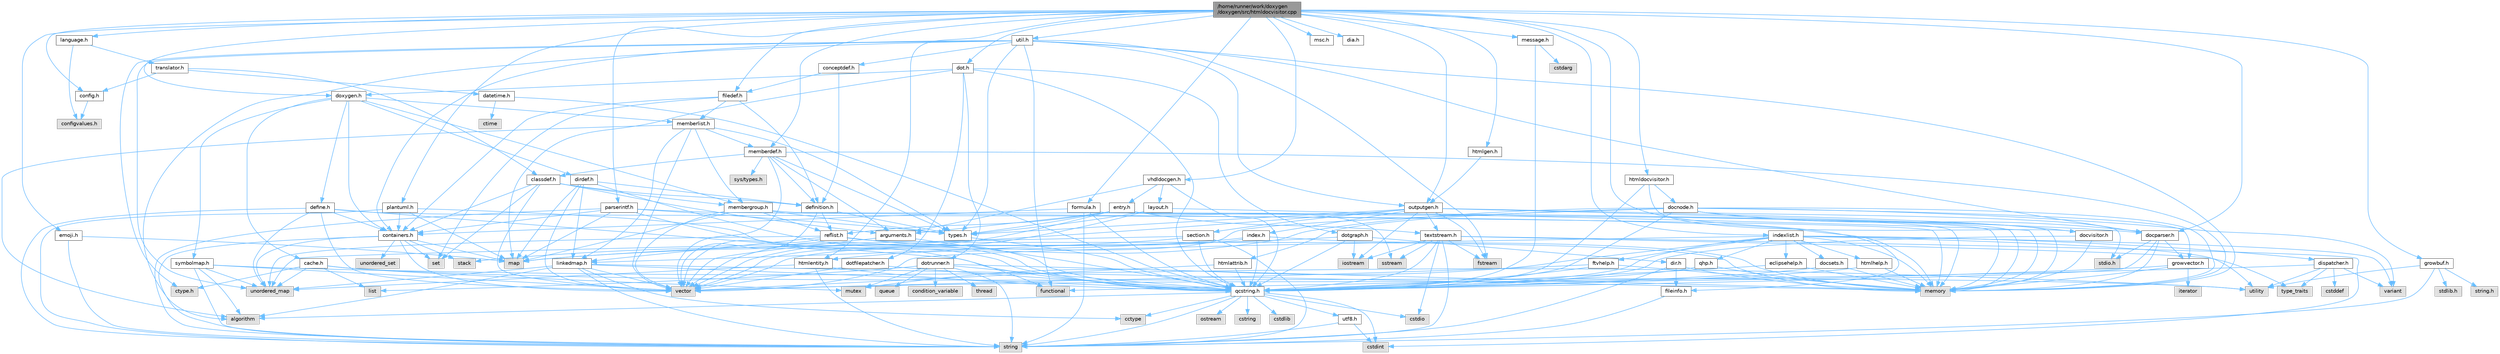 digraph "/home/runner/work/doxygen/doxygen/src/htmldocvisitor.cpp"
{
 // INTERACTIVE_SVG=YES
 // LATEX_PDF_SIZE
  bgcolor="transparent";
  edge [fontname=Helvetica,fontsize=10,labelfontname=Helvetica,labelfontsize=10];
  node [fontname=Helvetica,fontsize=10,shape=box,height=0.2,width=0.4];
  Node1 [label="/home/runner/work/doxygen\l/doxygen/src/htmldocvisitor.cpp",height=0.2,width=0.4,color="gray40", fillcolor="grey60", style="filled", fontcolor="black",tooltip=" "];
  Node1 -> Node2 [color="steelblue1",style="solid"];
  Node2 [label="htmldocvisitor.h",height=0.2,width=0.4,color="grey40", fillcolor="white", style="filled",URL="$d0/d71/htmldocvisitor_8h.html",tooltip=" "];
  Node2 -> Node3 [color="steelblue1",style="solid"];
  Node3 [label="docvisitor.h",height=0.2,width=0.4,color="grey40", fillcolor="white", style="filled",URL="$d2/d3c/docvisitor_8h.html",tooltip=" "];
  Node3 -> Node4 [color="steelblue1",style="solid"];
  Node4 [label="memory",height=0.2,width=0.4,color="grey60", fillcolor="#E0E0E0", style="filled",tooltip=" "];
  Node3 -> Node5 [color="steelblue1",style="solid"];
  Node5 [label="qcstring.h",height=0.2,width=0.4,color="grey40", fillcolor="white", style="filled",URL="$d7/d5c/qcstring_8h.html",tooltip=" "];
  Node5 -> Node6 [color="steelblue1",style="solid"];
  Node6 [label="string",height=0.2,width=0.4,color="grey60", fillcolor="#E0E0E0", style="filled",tooltip=" "];
  Node5 -> Node7 [color="steelblue1",style="solid"];
  Node7 [label="algorithm",height=0.2,width=0.4,color="grey60", fillcolor="#E0E0E0", style="filled",tooltip=" "];
  Node5 -> Node8 [color="steelblue1",style="solid"];
  Node8 [label="cctype",height=0.2,width=0.4,color="grey60", fillcolor="#E0E0E0", style="filled",tooltip=" "];
  Node5 -> Node9 [color="steelblue1",style="solid"];
  Node9 [label="cstring",height=0.2,width=0.4,color="grey60", fillcolor="#E0E0E0", style="filled",tooltip=" "];
  Node5 -> Node10 [color="steelblue1",style="solid"];
  Node10 [label="cstdio",height=0.2,width=0.4,color="grey60", fillcolor="#E0E0E0", style="filled",tooltip=" "];
  Node5 -> Node11 [color="steelblue1",style="solid"];
  Node11 [label="cstdlib",height=0.2,width=0.4,color="grey60", fillcolor="#E0E0E0", style="filled",tooltip=" "];
  Node5 -> Node12 [color="steelblue1",style="solid"];
  Node12 [label="cstdint",height=0.2,width=0.4,color="grey60", fillcolor="#E0E0E0", style="filled",tooltip=" "];
  Node5 -> Node13 [color="steelblue1",style="solid"];
  Node13 [label="ostream",height=0.2,width=0.4,color="grey60", fillcolor="#E0E0E0", style="filled",tooltip=" "];
  Node5 -> Node14 [color="steelblue1",style="solid"];
  Node14 [label="utf8.h",height=0.2,width=0.4,color="grey40", fillcolor="white", style="filled",URL="$db/d7c/utf8_8h.html",tooltip="Various UTF8 related helper functions."];
  Node14 -> Node12 [color="steelblue1",style="solid"];
  Node14 -> Node6 [color="steelblue1",style="solid"];
  Node2 -> Node15 [color="steelblue1",style="solid"];
  Node15 [label="docnode.h",height=0.2,width=0.4,color="grey40", fillcolor="white", style="filled",URL="$de/d2b/docnode_8h.html",tooltip=" "];
  Node15 -> Node16 [color="steelblue1",style="solid"];
  Node16 [label="stdio.h",height=0.2,width=0.4,color="grey60", fillcolor="#E0E0E0", style="filled",tooltip=" "];
  Node15 -> Node17 [color="steelblue1",style="solid"];
  Node17 [label="vector",height=0.2,width=0.4,color="grey60", fillcolor="#E0E0E0", style="filled",tooltip=" "];
  Node15 -> Node4 [color="steelblue1",style="solid"];
  Node15 -> Node18 [color="steelblue1",style="solid"];
  Node18 [label="variant",height=0.2,width=0.4,color="grey60", fillcolor="#E0E0E0", style="filled",tooltip=" "];
  Node15 -> Node5 [color="steelblue1",style="solid"];
  Node15 -> Node3 [color="steelblue1",style="solid"];
  Node15 -> Node19 [color="steelblue1",style="solid"];
  Node19 [label="docparser.h",height=0.2,width=0.4,color="grey40", fillcolor="white", style="filled",URL="$de/d9c/docparser_8h.html",tooltip=" "];
  Node19 -> Node16 [color="steelblue1",style="solid"];
  Node19 -> Node4 [color="steelblue1",style="solid"];
  Node19 -> Node5 [color="steelblue1",style="solid"];
  Node19 -> Node20 [color="steelblue1",style="solid"];
  Node20 [label="growvector.h",height=0.2,width=0.4,color="grey40", fillcolor="white", style="filled",URL="$d7/d50/growvector_8h.html",tooltip=" "];
  Node20 -> Node17 [color="steelblue1",style="solid"];
  Node20 -> Node4 [color="steelblue1",style="solid"];
  Node20 -> Node21 [color="steelblue1",style="solid"];
  Node21 [label="iterator",height=0.2,width=0.4,color="grey60", fillcolor="#E0E0E0", style="filled",tooltip=" "];
  Node15 -> Node22 [color="steelblue1",style="solid"];
  Node22 [label="htmlattrib.h",height=0.2,width=0.4,color="grey40", fillcolor="white", style="filled",URL="$d0/d73/htmlattrib_8h.html",tooltip=" "];
  Node22 -> Node17 [color="steelblue1",style="solid"];
  Node22 -> Node5 [color="steelblue1",style="solid"];
  Node15 -> Node23 [color="steelblue1",style="solid"];
  Node23 [label="htmlentity.h",height=0.2,width=0.4,color="grey40", fillcolor="white", style="filled",URL="$db/dc6/htmlentity_8h.html",tooltip=" "];
  Node23 -> Node24 [color="steelblue1",style="solid"];
  Node24 [label="unordered_map",height=0.2,width=0.4,color="grey60", fillcolor="#E0E0E0", style="filled",tooltip=" "];
  Node23 -> Node6 [color="steelblue1",style="solid"];
  Node23 -> Node5 [color="steelblue1",style="solid"];
  Node15 -> Node20 [color="steelblue1",style="solid"];
  Node2 -> Node5 [color="steelblue1",style="solid"];
  Node1 -> Node19 [color="steelblue1",style="solid"];
  Node1 -> Node25 [color="steelblue1",style="solid"];
  Node25 [label="language.h",height=0.2,width=0.4,color="grey40", fillcolor="white", style="filled",URL="$d8/dce/language_8h.html",tooltip=" "];
  Node25 -> Node26 [color="steelblue1",style="solid"];
  Node26 [label="translator.h",height=0.2,width=0.4,color="grey40", fillcolor="white", style="filled",URL="$d9/df1/translator_8h.html",tooltip=" "];
  Node26 -> Node27 [color="steelblue1",style="solid"];
  Node27 [label="classdef.h",height=0.2,width=0.4,color="grey40", fillcolor="white", style="filled",URL="$d1/da6/classdef_8h.html",tooltip=" "];
  Node27 -> Node17 [color="steelblue1",style="solid"];
  Node27 -> Node28 [color="steelblue1",style="solid"];
  Node28 [label="set",height=0.2,width=0.4,color="grey60", fillcolor="#E0E0E0", style="filled",tooltip=" "];
  Node27 -> Node29 [color="steelblue1",style="solid"];
  Node29 [label="containers.h",height=0.2,width=0.4,color="grey40", fillcolor="white", style="filled",URL="$d5/d75/containers_8h.html",tooltip=" "];
  Node29 -> Node17 [color="steelblue1",style="solid"];
  Node29 -> Node6 [color="steelblue1",style="solid"];
  Node29 -> Node28 [color="steelblue1",style="solid"];
  Node29 -> Node30 [color="steelblue1",style="solid"];
  Node30 [label="map",height=0.2,width=0.4,color="grey60", fillcolor="#E0E0E0", style="filled",tooltip=" "];
  Node29 -> Node31 [color="steelblue1",style="solid"];
  Node31 [label="unordered_set",height=0.2,width=0.4,color="grey60", fillcolor="#E0E0E0", style="filled",tooltip=" "];
  Node29 -> Node24 [color="steelblue1",style="solid"];
  Node29 -> Node32 [color="steelblue1",style="solid"];
  Node32 [label="stack",height=0.2,width=0.4,color="grey60", fillcolor="#E0E0E0", style="filled",tooltip=" "];
  Node27 -> Node33 [color="steelblue1",style="solid"];
  Node33 [label="definition.h",height=0.2,width=0.4,color="grey40", fillcolor="white", style="filled",URL="$df/da1/definition_8h.html",tooltip=" "];
  Node33 -> Node17 [color="steelblue1",style="solid"];
  Node33 -> Node34 [color="steelblue1",style="solid"];
  Node34 [label="types.h",height=0.2,width=0.4,color="grey40", fillcolor="white", style="filled",URL="$d9/d49/types_8h.html",tooltip="This file contains a number of basic enums and types."];
  Node34 -> Node5 [color="steelblue1",style="solid"];
  Node33 -> Node35 [color="steelblue1",style="solid"];
  Node35 [label="reflist.h",height=0.2,width=0.4,color="grey40", fillcolor="white", style="filled",URL="$d1/d02/reflist_8h.html",tooltip=" "];
  Node35 -> Node17 [color="steelblue1",style="solid"];
  Node35 -> Node24 [color="steelblue1",style="solid"];
  Node35 -> Node4 [color="steelblue1",style="solid"];
  Node35 -> Node5 [color="steelblue1",style="solid"];
  Node35 -> Node36 [color="steelblue1",style="solid"];
  Node36 [label="linkedmap.h",height=0.2,width=0.4,color="grey40", fillcolor="white", style="filled",URL="$da/de1/linkedmap_8h.html",tooltip=" "];
  Node36 -> Node24 [color="steelblue1",style="solid"];
  Node36 -> Node17 [color="steelblue1",style="solid"];
  Node36 -> Node4 [color="steelblue1",style="solid"];
  Node36 -> Node6 [color="steelblue1",style="solid"];
  Node36 -> Node7 [color="steelblue1",style="solid"];
  Node36 -> Node8 [color="steelblue1",style="solid"];
  Node36 -> Node5 [color="steelblue1",style="solid"];
  Node27 -> Node37 [color="steelblue1",style="solid"];
  Node37 [label="arguments.h",height=0.2,width=0.4,color="grey40", fillcolor="white", style="filled",URL="$df/d9b/arguments_8h.html",tooltip=" "];
  Node37 -> Node17 [color="steelblue1",style="solid"];
  Node37 -> Node5 [color="steelblue1",style="solid"];
  Node27 -> Node38 [color="steelblue1",style="solid"];
  Node38 [label="membergroup.h",height=0.2,width=0.4,color="grey40", fillcolor="white", style="filled",URL="$d9/d11/membergroup_8h.html",tooltip=" "];
  Node38 -> Node17 [color="steelblue1",style="solid"];
  Node38 -> Node30 [color="steelblue1",style="solid"];
  Node38 -> Node4 [color="steelblue1",style="solid"];
  Node38 -> Node34 [color="steelblue1",style="solid"];
  Node38 -> Node35 [color="steelblue1",style="solid"];
  Node26 -> Node39 [color="steelblue1",style="solid"];
  Node39 [label="config.h",height=0.2,width=0.4,color="grey40", fillcolor="white", style="filled",URL="$db/d16/config_8h.html",tooltip=" "];
  Node39 -> Node40 [color="steelblue1",style="solid"];
  Node40 [label="configvalues.h",height=0.2,width=0.4,color="grey60", fillcolor="#E0E0E0", style="filled",tooltip=" "];
  Node26 -> Node41 [color="steelblue1",style="solid"];
  Node41 [label="datetime.h",height=0.2,width=0.4,color="grey40", fillcolor="white", style="filled",URL="$de/d1b/datetime_8h.html",tooltip=" "];
  Node41 -> Node42 [color="steelblue1",style="solid"];
  Node42 [label="ctime",height=0.2,width=0.4,color="grey60", fillcolor="#E0E0E0", style="filled",tooltip=" "];
  Node41 -> Node5 [color="steelblue1",style="solid"];
  Node25 -> Node40 [color="steelblue1",style="solid"];
  Node1 -> Node43 [color="steelblue1",style="solid"];
  Node43 [label="doxygen.h",height=0.2,width=0.4,color="grey40", fillcolor="white", style="filled",URL="$d1/da1/doxygen_8h.html",tooltip=" "];
  Node43 -> Node29 [color="steelblue1",style="solid"];
  Node43 -> Node38 [color="steelblue1",style="solid"];
  Node43 -> Node44 [color="steelblue1",style="solid"];
  Node44 [label="dirdef.h",height=0.2,width=0.4,color="grey40", fillcolor="white", style="filled",URL="$d6/d15/dirdef_8h.html",tooltip=" "];
  Node44 -> Node17 [color="steelblue1",style="solid"];
  Node44 -> Node30 [color="steelblue1",style="solid"];
  Node44 -> Node5 [color="steelblue1",style="solid"];
  Node44 -> Node36 [color="steelblue1",style="solid"];
  Node44 -> Node33 [color="steelblue1",style="solid"];
  Node43 -> Node45 [color="steelblue1",style="solid"];
  Node45 [label="memberlist.h",height=0.2,width=0.4,color="grey40", fillcolor="white", style="filled",URL="$dd/d78/memberlist_8h.html",tooltip=" "];
  Node45 -> Node17 [color="steelblue1",style="solid"];
  Node45 -> Node7 [color="steelblue1",style="solid"];
  Node45 -> Node46 [color="steelblue1",style="solid"];
  Node46 [label="memberdef.h",height=0.2,width=0.4,color="grey40", fillcolor="white", style="filled",URL="$d4/d46/memberdef_8h.html",tooltip=" "];
  Node46 -> Node17 [color="steelblue1",style="solid"];
  Node46 -> Node4 [color="steelblue1",style="solid"];
  Node46 -> Node47 [color="steelblue1",style="solid"];
  Node47 [label="sys/types.h",height=0.2,width=0.4,color="grey60", fillcolor="#E0E0E0", style="filled",tooltip=" "];
  Node46 -> Node34 [color="steelblue1",style="solid"];
  Node46 -> Node33 [color="steelblue1",style="solid"];
  Node46 -> Node37 [color="steelblue1",style="solid"];
  Node46 -> Node27 [color="steelblue1",style="solid"];
  Node45 -> Node36 [color="steelblue1",style="solid"];
  Node45 -> Node34 [color="steelblue1",style="solid"];
  Node45 -> Node38 [color="steelblue1",style="solid"];
  Node43 -> Node48 [color="steelblue1",style="solid"];
  Node48 [label="define.h",height=0.2,width=0.4,color="grey40", fillcolor="white", style="filled",URL="$df/d67/define_8h.html",tooltip=" "];
  Node48 -> Node17 [color="steelblue1",style="solid"];
  Node48 -> Node4 [color="steelblue1",style="solid"];
  Node48 -> Node6 [color="steelblue1",style="solid"];
  Node48 -> Node24 [color="steelblue1",style="solid"];
  Node48 -> Node5 [color="steelblue1",style="solid"];
  Node48 -> Node29 [color="steelblue1",style="solid"];
  Node43 -> Node49 [color="steelblue1",style="solid"];
  Node49 [label="cache.h",height=0.2,width=0.4,color="grey40", fillcolor="white", style="filled",URL="$d3/d26/cache_8h.html",tooltip=" "];
  Node49 -> Node50 [color="steelblue1",style="solid"];
  Node50 [label="list",height=0.2,width=0.4,color="grey60", fillcolor="#E0E0E0", style="filled",tooltip=" "];
  Node49 -> Node24 [color="steelblue1",style="solid"];
  Node49 -> Node51 [color="steelblue1",style="solid"];
  Node51 [label="mutex",height=0.2,width=0.4,color="grey60", fillcolor="#E0E0E0", style="filled",tooltip=" "];
  Node49 -> Node52 [color="steelblue1",style="solid"];
  Node52 [label="utility",height=0.2,width=0.4,color="grey60", fillcolor="#E0E0E0", style="filled",tooltip=" "];
  Node49 -> Node53 [color="steelblue1",style="solid"];
  Node53 [label="ctype.h",height=0.2,width=0.4,color="grey60", fillcolor="#E0E0E0", style="filled",tooltip=" "];
  Node43 -> Node54 [color="steelblue1",style="solid"];
  Node54 [label="symbolmap.h",height=0.2,width=0.4,color="grey40", fillcolor="white", style="filled",URL="$d7/ddd/symbolmap_8h.html",tooltip=" "];
  Node54 -> Node7 [color="steelblue1",style="solid"];
  Node54 -> Node24 [color="steelblue1",style="solid"];
  Node54 -> Node17 [color="steelblue1",style="solid"];
  Node54 -> Node6 [color="steelblue1",style="solid"];
  Node54 -> Node52 [color="steelblue1",style="solid"];
  Node1 -> Node55 [color="steelblue1",style="solid"];
  Node55 [label="outputgen.h",height=0.2,width=0.4,color="grey40", fillcolor="white", style="filled",URL="$df/d06/outputgen_8h.html",tooltip=" "];
  Node55 -> Node4 [color="steelblue1",style="solid"];
  Node55 -> Node32 [color="steelblue1",style="solid"];
  Node55 -> Node56 [color="steelblue1",style="solid"];
  Node56 [label="iostream",height=0.2,width=0.4,color="grey60", fillcolor="#E0E0E0", style="filled",tooltip=" "];
  Node55 -> Node57 [color="steelblue1",style="solid"];
  Node57 [label="fstream",height=0.2,width=0.4,color="grey60", fillcolor="#E0E0E0", style="filled",tooltip=" "];
  Node55 -> Node34 [color="steelblue1",style="solid"];
  Node55 -> Node58 [color="steelblue1",style="solid"];
  Node58 [label="index.h",height=0.2,width=0.4,color="grey40", fillcolor="white", style="filled",URL="$d1/db5/index_8h.html",tooltip=" "];
  Node58 -> Node4 [color="steelblue1",style="solid"];
  Node58 -> Node17 [color="steelblue1",style="solid"];
  Node58 -> Node30 [color="steelblue1",style="solid"];
  Node58 -> Node5 [color="steelblue1",style="solid"];
  Node55 -> Node59 [color="steelblue1",style="solid"];
  Node59 [label="section.h",height=0.2,width=0.4,color="grey40", fillcolor="white", style="filled",URL="$d1/d2a/section_8h.html",tooltip=" "];
  Node59 -> Node6 [color="steelblue1",style="solid"];
  Node59 -> Node24 [color="steelblue1",style="solid"];
  Node59 -> Node5 [color="steelblue1",style="solid"];
  Node59 -> Node36 [color="steelblue1",style="solid"];
  Node55 -> Node60 [color="steelblue1",style="solid"];
  Node60 [label="textstream.h",height=0.2,width=0.4,color="grey40", fillcolor="white", style="filled",URL="$d4/d7d/textstream_8h.html",tooltip=" "];
  Node60 -> Node6 [color="steelblue1",style="solid"];
  Node60 -> Node56 [color="steelblue1",style="solid"];
  Node60 -> Node61 [color="steelblue1",style="solid"];
  Node61 [label="sstream",height=0.2,width=0.4,color="grey60", fillcolor="#E0E0E0", style="filled",tooltip=" "];
  Node60 -> Node12 [color="steelblue1",style="solid"];
  Node60 -> Node10 [color="steelblue1",style="solid"];
  Node60 -> Node57 [color="steelblue1",style="solid"];
  Node60 -> Node62 [color="steelblue1",style="solid"];
  Node62 [label="type_traits",height=0.2,width=0.4,color="grey60", fillcolor="#E0E0E0", style="filled",tooltip=" "];
  Node60 -> Node5 [color="steelblue1",style="solid"];
  Node55 -> Node19 [color="steelblue1",style="solid"];
  Node1 -> Node63 [color="steelblue1",style="solid"];
  Node63 [label="dot.h",height=0.2,width=0.4,color="grey40", fillcolor="white", style="filled",URL="$d6/d4a/dot_8h.html",tooltip=" "];
  Node63 -> Node30 [color="steelblue1",style="solid"];
  Node63 -> Node5 [color="steelblue1",style="solid"];
  Node63 -> Node64 [color="steelblue1",style="solid"];
  Node64 [label="dotgraph.h",height=0.2,width=0.4,color="grey40", fillcolor="white", style="filled",URL="$d0/daa/dotgraph_8h.html",tooltip=" "];
  Node64 -> Node56 [color="steelblue1",style="solid"];
  Node64 -> Node30 [color="steelblue1",style="solid"];
  Node64 -> Node5 [color="steelblue1",style="solid"];
  Node64 -> Node65 [color="steelblue1",style="solid"];
  Node65 [label="dir.h",height=0.2,width=0.4,color="grey40", fillcolor="white", style="filled",URL="$df/d9c/dir_8h.html",tooltip=" "];
  Node65 -> Node6 [color="steelblue1",style="solid"];
  Node65 -> Node4 [color="steelblue1",style="solid"];
  Node65 -> Node66 [color="steelblue1",style="solid"];
  Node66 [label="fileinfo.h",height=0.2,width=0.4,color="grey40", fillcolor="white", style="filled",URL="$df/d45/fileinfo_8h.html",tooltip=" "];
  Node66 -> Node6 [color="steelblue1",style="solid"];
  Node63 -> Node67 [color="steelblue1",style="solid"];
  Node67 [label="dotfilepatcher.h",height=0.2,width=0.4,color="grey40", fillcolor="white", style="filled",URL="$d3/d38/dotfilepatcher_8h.html",tooltip=" "];
  Node67 -> Node17 [color="steelblue1",style="solid"];
  Node67 -> Node5 [color="steelblue1",style="solid"];
  Node63 -> Node68 [color="steelblue1",style="solid"];
  Node68 [label="dotrunner.h",height=0.2,width=0.4,color="grey40", fillcolor="white", style="filled",URL="$d2/dd1/dotrunner_8h.html",tooltip=" "];
  Node68 -> Node6 [color="steelblue1",style="solid"];
  Node68 -> Node69 [color="steelblue1",style="solid"];
  Node69 [label="thread",height=0.2,width=0.4,color="grey60", fillcolor="#E0E0E0", style="filled",tooltip=" "];
  Node68 -> Node50 [color="steelblue1",style="solid"];
  Node68 -> Node70 [color="steelblue1",style="solid"];
  Node70 [label="queue",height=0.2,width=0.4,color="grey60", fillcolor="#E0E0E0", style="filled",tooltip=" "];
  Node68 -> Node51 [color="steelblue1",style="solid"];
  Node68 -> Node71 [color="steelblue1",style="solid"];
  Node71 [label="condition_variable",height=0.2,width=0.4,color="grey60", fillcolor="#E0E0E0", style="filled",tooltip=" "];
  Node68 -> Node4 [color="steelblue1",style="solid"];
  Node68 -> Node5 [color="steelblue1",style="solid"];
  Node63 -> Node43 [color="steelblue1",style="solid"];
  Node1 -> Node72 [color="steelblue1",style="solid"];
  Node72 [label="message.h",height=0.2,width=0.4,color="grey40", fillcolor="white", style="filled",URL="$d2/d0d/message_8h.html",tooltip=" "];
  Node72 -> Node73 [color="steelblue1",style="solid"];
  Node73 [label="cstdarg",height=0.2,width=0.4,color="grey60", fillcolor="#E0E0E0", style="filled",tooltip=" "];
  Node72 -> Node5 [color="steelblue1",style="solid"];
  Node1 -> Node39 [color="steelblue1",style="solid"];
  Node1 -> Node74 [color="steelblue1",style="solid"];
  Node74 [label="htmlgen.h",height=0.2,width=0.4,color="grey40", fillcolor="white", style="filled",URL="$d8/d56/htmlgen_8h.html",tooltip=" "];
  Node74 -> Node55 [color="steelblue1",style="solid"];
  Node1 -> Node75 [color="steelblue1",style="solid"];
  Node75 [label="parserintf.h",height=0.2,width=0.4,color="grey40", fillcolor="white", style="filled",URL="$da/d55/parserintf_8h.html",tooltip=" "];
  Node75 -> Node76 [color="steelblue1",style="solid"];
  Node76 [label="functional",height=0.2,width=0.4,color="grey60", fillcolor="#E0E0E0", style="filled",tooltip=" "];
  Node75 -> Node4 [color="steelblue1",style="solid"];
  Node75 -> Node30 [color="steelblue1",style="solid"];
  Node75 -> Node6 [color="steelblue1",style="solid"];
  Node75 -> Node34 [color="steelblue1",style="solid"];
  Node75 -> Node29 [color="steelblue1",style="solid"];
  Node1 -> Node77 [color="steelblue1",style="solid"];
  Node77 [label="msc.h",height=0.2,width=0.4,color="grey40", fillcolor="white", style="filled",URL="$dc/d66/msc_8h.html",tooltip=" "];
  Node1 -> Node78 [color="steelblue1",style="solid"];
  Node78 [label="dia.h",height=0.2,width=0.4,color="grey40", fillcolor="white", style="filled",URL="$da/d49/dia_8h.html",tooltip=" "];
  Node1 -> Node79 [color="steelblue1",style="solid"];
  Node79 [label="util.h",height=0.2,width=0.4,color="grey40", fillcolor="white", style="filled",URL="$d8/d3c/util_8h.html",tooltip="A bunch of utility functions."];
  Node79 -> Node4 [color="steelblue1",style="solid"];
  Node79 -> Node24 [color="steelblue1",style="solid"];
  Node79 -> Node7 [color="steelblue1",style="solid"];
  Node79 -> Node76 [color="steelblue1",style="solid"];
  Node79 -> Node57 [color="steelblue1",style="solid"];
  Node79 -> Node53 [color="steelblue1",style="solid"];
  Node79 -> Node34 [color="steelblue1",style="solid"];
  Node79 -> Node19 [color="steelblue1",style="solid"];
  Node79 -> Node29 [color="steelblue1",style="solid"];
  Node79 -> Node55 [color="steelblue1",style="solid"];
  Node79 -> Node80 [color="steelblue1",style="solid"];
  Node80 [label="conceptdef.h",height=0.2,width=0.4,color="grey40", fillcolor="white", style="filled",URL="$da/df1/conceptdef_8h.html",tooltip=" "];
  Node80 -> Node33 [color="steelblue1",style="solid"];
  Node80 -> Node81 [color="steelblue1",style="solid"];
  Node81 [label="filedef.h",height=0.2,width=0.4,color="grey40", fillcolor="white", style="filled",URL="$d4/d3a/filedef_8h.html",tooltip=" "];
  Node81 -> Node28 [color="steelblue1",style="solid"];
  Node81 -> Node33 [color="steelblue1",style="solid"];
  Node81 -> Node45 [color="steelblue1",style="solid"];
  Node81 -> Node29 [color="steelblue1",style="solid"];
  Node1 -> Node82 [color="steelblue1",style="solid"];
  Node82 [label="vhdldocgen.h",height=0.2,width=0.4,color="grey40", fillcolor="white", style="filled",URL="$dd/dec/vhdldocgen_8h.html",tooltip=" "];
  Node82 -> Node5 [color="steelblue1",style="solid"];
  Node82 -> Node83 [color="steelblue1",style="solid"];
  Node83 [label="layout.h",height=0.2,width=0.4,color="grey40", fillcolor="white", style="filled",URL="$db/d51/layout_8h.html",tooltip=" "];
  Node83 -> Node4 [color="steelblue1",style="solid"];
  Node83 -> Node17 [color="steelblue1",style="solid"];
  Node83 -> Node34 [color="steelblue1",style="solid"];
  Node82 -> Node37 [color="steelblue1",style="solid"];
  Node82 -> Node84 [color="steelblue1",style="solid"];
  Node84 [label="entry.h",height=0.2,width=0.4,color="grey40", fillcolor="white", style="filled",URL="$d1/dc6/entry_8h.html",tooltip=" "];
  Node84 -> Node17 [color="steelblue1",style="solid"];
  Node84 -> Node4 [color="steelblue1",style="solid"];
  Node84 -> Node61 [color="steelblue1",style="solid"];
  Node84 -> Node34 [color="steelblue1",style="solid"];
  Node84 -> Node37 [color="steelblue1",style="solid"];
  Node84 -> Node35 [color="steelblue1",style="solid"];
  Node84 -> Node60 [color="steelblue1",style="solid"];
  Node1 -> Node81 [color="steelblue1",style="solid"];
  Node1 -> Node46 [color="steelblue1",style="solid"];
  Node1 -> Node23 [color="steelblue1",style="solid"];
  Node1 -> Node85 [color="steelblue1",style="solid"];
  Node85 [label="emoji.h",height=0.2,width=0.4,color="grey40", fillcolor="white", style="filled",URL="$d6/dd3/emoji_8h.html",tooltip=" "];
  Node85 -> Node30 [color="steelblue1",style="solid"];
  Node85 -> Node6 [color="steelblue1",style="solid"];
  Node1 -> Node86 [color="steelblue1",style="solid"];
  Node86 [label="plantuml.h",height=0.2,width=0.4,color="grey40", fillcolor="white", style="filled",URL="$d3/dde/plantuml_8h.html",tooltip=" "];
  Node86 -> Node30 [color="steelblue1",style="solid"];
  Node86 -> Node6 [color="steelblue1",style="solid"];
  Node86 -> Node29 [color="steelblue1",style="solid"];
  Node86 -> Node5 [color="steelblue1",style="solid"];
  Node1 -> Node87 [color="steelblue1",style="solid"];
  Node87 [label="formula.h",height=0.2,width=0.4,color="grey40", fillcolor="white", style="filled",URL="$d3/d9a/formula_8h.html",tooltip=" "];
  Node87 -> Node4 [color="steelblue1",style="solid"];
  Node87 -> Node6 [color="steelblue1",style="solid"];
  Node87 -> Node5 [color="steelblue1",style="solid"];
  Node87 -> Node29 [color="steelblue1",style="solid"];
  Node1 -> Node66 [color="steelblue1",style="solid"];
  Node1 -> Node88 [color="steelblue1",style="solid"];
  Node88 [label="indexlist.h",height=0.2,width=0.4,color="grey40", fillcolor="white", style="filled",URL="$d5/d61/indexlist_8h.html",tooltip=" "];
  Node88 -> Node52 [color="steelblue1",style="solid"];
  Node88 -> Node17 [color="steelblue1",style="solid"];
  Node88 -> Node4 [color="steelblue1",style="solid"];
  Node88 -> Node51 [color="steelblue1",style="solid"];
  Node88 -> Node18 [color="steelblue1",style="solid"];
  Node88 -> Node5 [color="steelblue1",style="solid"];
  Node88 -> Node89 [color="steelblue1",style="solid"];
  Node89 [label="dispatcher.h",height=0.2,width=0.4,color="grey40", fillcolor="white", style="filled",URL="$da/d73/dispatcher_8h.html",tooltip=" "];
  Node89 -> Node90 [color="steelblue1",style="solid"];
  Node90 [label="cstddef",height=0.2,width=0.4,color="grey60", fillcolor="#E0E0E0", style="filled",tooltip=" "];
  Node89 -> Node52 [color="steelblue1",style="solid"];
  Node89 -> Node76 [color="steelblue1",style="solid"];
  Node89 -> Node18 [color="steelblue1",style="solid"];
  Node89 -> Node62 [color="steelblue1",style="solid"];
  Node88 -> Node91 [color="steelblue1",style="solid"];
  Node91 [label="docsets.h",height=0.2,width=0.4,color="grey40", fillcolor="white", style="filled",URL="$d1/db2/docsets_8h.html",tooltip=" "];
  Node91 -> Node4 [color="steelblue1",style="solid"];
  Node91 -> Node5 [color="steelblue1",style="solid"];
  Node88 -> Node92 [color="steelblue1",style="solid"];
  Node92 [label="eclipsehelp.h",height=0.2,width=0.4,color="grey40", fillcolor="white", style="filled",URL="$db/d9e/eclipsehelp_8h.html",tooltip=" "];
  Node92 -> Node4 [color="steelblue1",style="solid"];
  Node92 -> Node5 [color="steelblue1",style="solid"];
  Node88 -> Node93 [color="steelblue1",style="solid"];
  Node93 [label="ftvhelp.h",height=0.2,width=0.4,color="grey40", fillcolor="white", style="filled",URL="$d2/d4a/ftvhelp_8h.html",tooltip=" "];
  Node93 -> Node4 [color="steelblue1",style="solid"];
  Node93 -> Node17 [color="steelblue1",style="solid"];
  Node93 -> Node5 [color="steelblue1",style="solid"];
  Node88 -> Node94 [color="steelblue1",style="solid"];
  Node94 [label="htmlhelp.h",height=0.2,width=0.4,color="grey40", fillcolor="white", style="filled",URL="$d8/dc3/htmlhelp_8h.html",tooltip=" "];
  Node94 -> Node4 [color="steelblue1",style="solid"];
  Node94 -> Node5 [color="steelblue1",style="solid"];
  Node88 -> Node95 [color="steelblue1",style="solid"];
  Node95 [label="qhp.h",height=0.2,width=0.4,color="grey40", fillcolor="white", style="filled",URL="$dc/d20/qhp_8h.html",tooltip=" "];
  Node95 -> Node4 [color="steelblue1",style="solid"];
  Node95 -> Node5 [color="steelblue1",style="solid"];
  Node1 -> Node96 [color="steelblue1",style="solid"];
  Node96 [label="growbuf.h",height=0.2,width=0.4,color="grey40", fillcolor="white", style="filled",URL="$dd/d72/growbuf_8h.html",tooltip=" "];
  Node96 -> Node52 [color="steelblue1",style="solid"];
  Node96 -> Node97 [color="steelblue1",style="solid"];
  Node97 [label="stdlib.h",height=0.2,width=0.4,color="grey60", fillcolor="#E0E0E0", style="filled",tooltip=" "];
  Node96 -> Node98 [color="steelblue1",style="solid"];
  Node98 [label="string.h",height=0.2,width=0.4,color="grey60", fillcolor="#E0E0E0", style="filled",tooltip=" "];
  Node96 -> Node6 [color="steelblue1",style="solid"];
}
